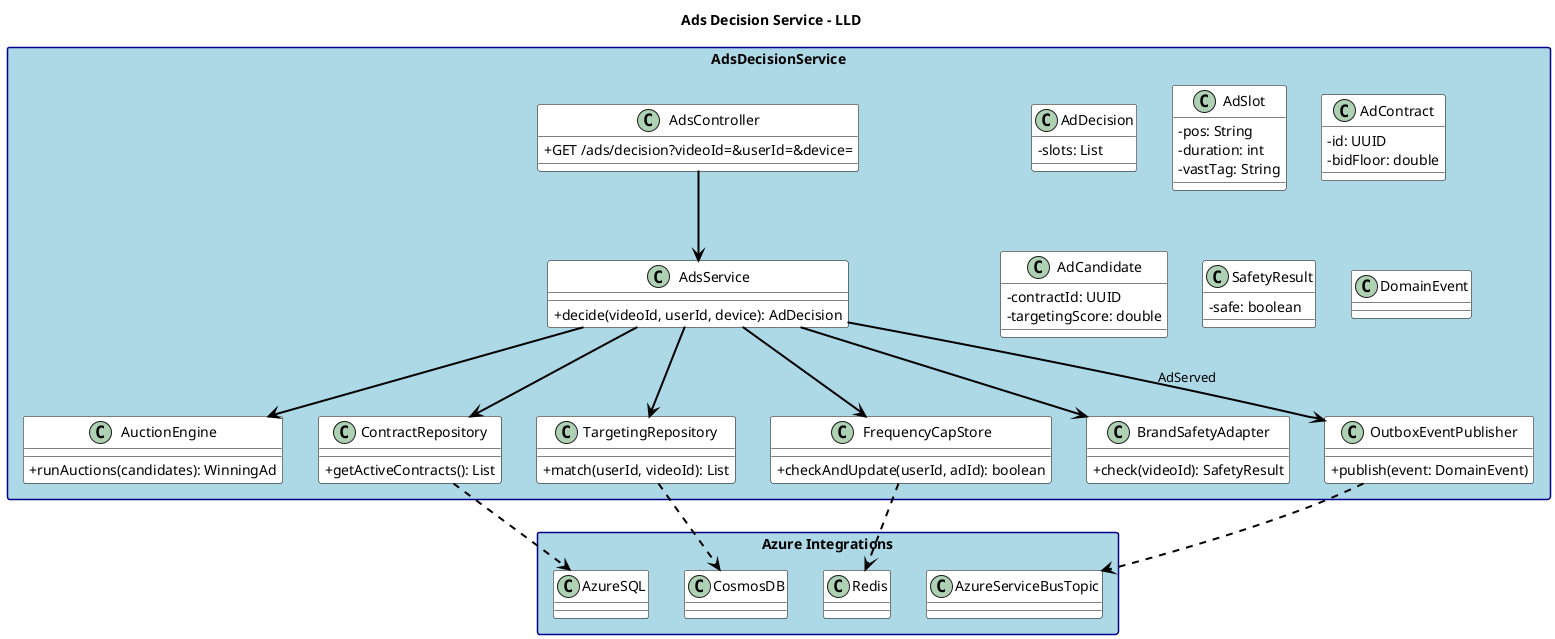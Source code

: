 @startuml
title Ads Decision Service - LLD

skinparam shadowing false
skinparam packageStyle rectangle
skinparam classAttributeIconSize 0
skinparam fontName "Helvetica"
skinparam titleFontName "Helvetica"
skinparam legendFontName "Helvetica"
skinparam noteFontName "Helvetica"
skinparam backgroundColor white
skinparam packageBackgroundColor lightblue
skinparam packageBorderColor darkblue
skinparam classBackgroundColor white
skinparam classBorderColor black
skinparam interfaceBackgroundColor lightgreen
skinparam interfaceBorderColor black
skinparam enumBackgroundColor lightyellow
skinparam enumBorderColor black
skinparam arrowColor black
skinparam arrowThickness 2


package "AdsDecisionService" {
class AdsController {
+GET /ads/decision?videoId=&userId=&device=
}

class AdsService {
+decide(videoId, userId, device): AdDecision
}

class AuctionEngine {
+runAuctions(candidates): WinningAd
}

class ContractRepository {
+getActiveContracts(): List
}

class TargetingRepository {
+match(userId, videoId): List
}

class FrequencyCapStore {
+checkAndUpdate(userId, adId): boolean
}

class BrandSafetyAdapter {
+check(videoId): SafetyResult
}

class AdDecision {
-slots: List
}
class AdSlot {
-pos: String
-duration: int
-vastTag: String
}
class AdContract {
-id: UUID
-bidFloor: double
}
class AdCandidate {
-contractId: UUID
-targetingScore: double
}
class SafetyResult {
-safe: boolean
}

class OutboxEventPublisher {
+publish(event: DomainEvent)
}
class DomainEvent {}
}

package "Azure Integrations" {
class AzureSQL
class CosmosDB
class Redis
class AzureServiceBusTopic
}

AdsController --> AdsService
AdsService --> ContractRepository
AdsService --> TargetingRepository
AdsService --> FrequencyCapStore
AdsService --> BrandSafetyAdapter
AdsService --> AuctionEngine
ContractRepository ..> AzureSQL
TargetingRepository ..> CosmosDB
FrequencyCapStore ..> Redis
AdsService --> OutboxEventPublisher : "AdServed"
OutboxEventPublisher ..> AzureServiceBusTopic

@enduml
